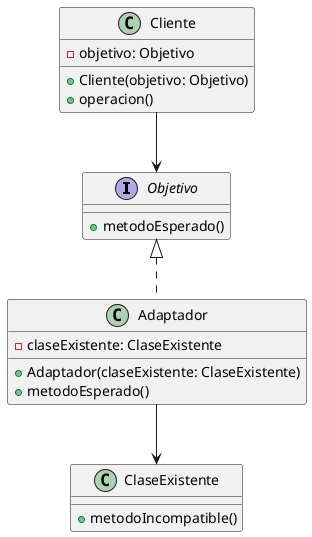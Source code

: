 @startuml
interface Objetivo {
    + metodoEsperado()
}

class ClaseExistente {
    + metodoIncompatible()
}

class Adaptador {
    - claseExistente: ClaseExistente

    + Adaptador(claseExistente: ClaseExistente)
    + metodoEsperado()
}

class Cliente {
    - objetivo: Objetivo

    + Cliente(objetivo: Objetivo)
    + operacion()
}

Objetivo <|.. Adaptador
Cliente --> Objetivo
Adaptador --> ClaseExistente
@enduml
